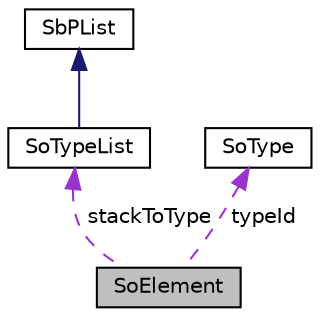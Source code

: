 digraph "SoElement"
{
 // LATEX_PDF_SIZE
  edge [fontname="Helvetica",fontsize="10",labelfontname="Helvetica",labelfontsize="10"];
  node [fontname="Helvetica",fontsize="10",shape=record];
  Node1 [label="SoElement",height=0.2,width=0.4,color="black", fillcolor="grey75", style="filled", fontcolor="black",tooltip="SoElement is the abstract base class for all elements."];
  Node2 -> Node1 [dir="back",color="darkorchid3",fontsize="10",style="dashed",label=" stackToType" ,fontname="Helvetica"];
  Node2 [label="SoTypeList",height=0.2,width=0.4,color="black", fillcolor="white", style="filled",URL="$classSoTypeList.html",tooltip="The SoTypeList class is a container class for arrays of SoType objects."];
  Node3 -> Node2 [dir="back",color="midnightblue",fontsize="10",style="solid",fontname="Helvetica"];
  Node3 [label="SbPList",height=0.2,width=0.4,color="black", fillcolor="white", style="filled",URL="$classSbPList.html",tooltip="The SbPList class is a container class for void pointers."];
  Node4 -> Node1 [dir="back",color="darkorchid3",fontsize="10",style="dashed",label=" typeId" ,fontname="Helvetica"];
  Node4 [label="SoType",height=0.2,width=0.4,color="black", fillcolor="white", style="filled",URL="$classSoType.html",tooltip="The SoType class is the basis for the runtime type system in Coin."];
}
